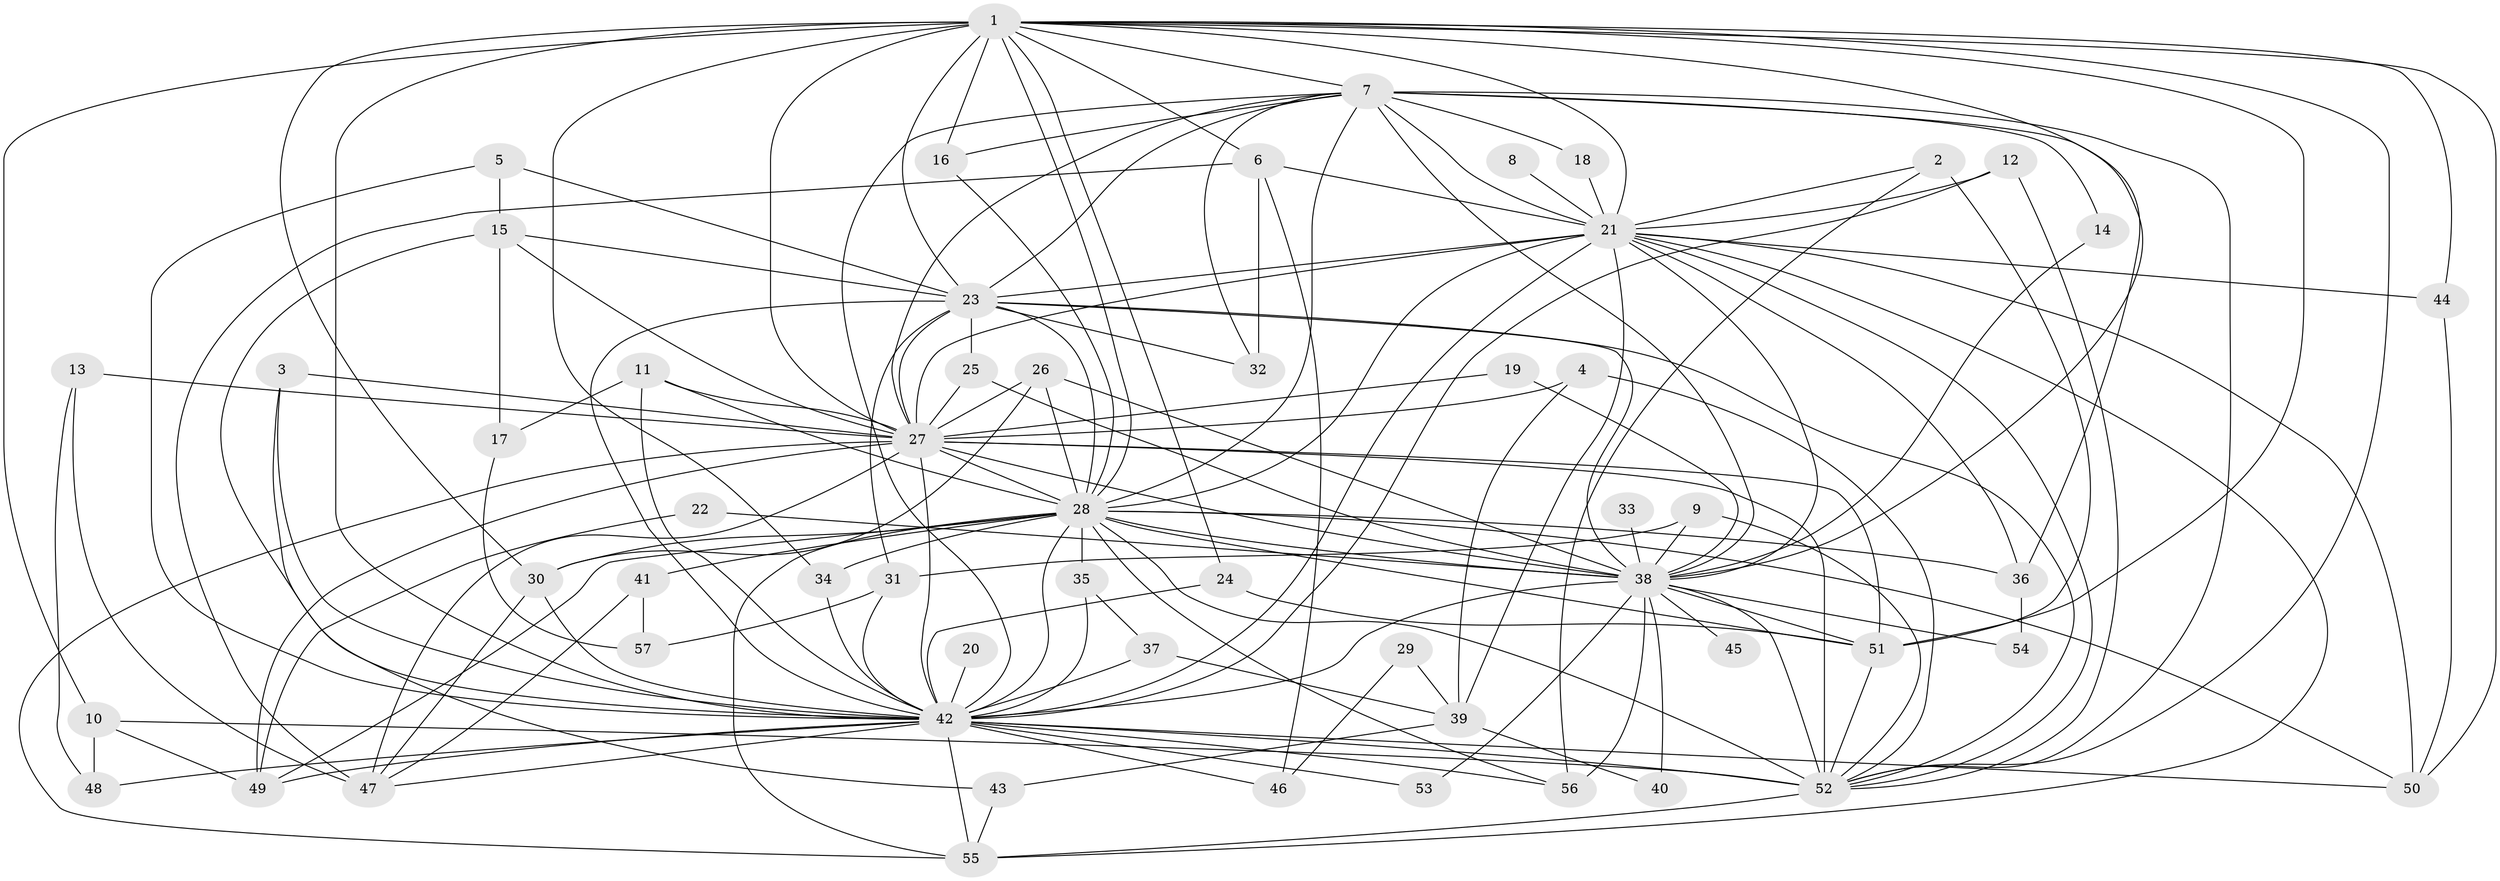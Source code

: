 // original degree distribution, {25: 0.008771929824561403, 35: 0.008771929824561403, 18: 0.017543859649122806, 17: 0.008771929824561403, 24: 0.017543859649122806, 13: 0.008771929824561403, 28: 0.008771929824561403, 20: 0.008771929824561403, 3: 0.2631578947368421, 6: 0.02631578947368421, 5: 0.043859649122807015, 4: 0.06140350877192982, 2: 0.5087719298245614, 7: 0.008771929824561403}
// Generated by graph-tools (version 1.1) at 2025/01/03/09/25 03:01:21]
// undirected, 57 vertices, 161 edges
graph export_dot {
graph [start="1"]
  node [color=gray90,style=filled];
  1;
  2;
  3;
  4;
  5;
  6;
  7;
  8;
  9;
  10;
  11;
  12;
  13;
  14;
  15;
  16;
  17;
  18;
  19;
  20;
  21;
  22;
  23;
  24;
  25;
  26;
  27;
  28;
  29;
  30;
  31;
  32;
  33;
  34;
  35;
  36;
  37;
  38;
  39;
  40;
  41;
  42;
  43;
  44;
  45;
  46;
  47;
  48;
  49;
  50;
  51;
  52;
  53;
  54;
  55;
  56;
  57;
  1 -- 6 [weight=1.0];
  1 -- 7 [weight=1.0];
  1 -- 10 [weight=1.0];
  1 -- 16 [weight=1.0];
  1 -- 21 [weight=1.0];
  1 -- 23 [weight=1.0];
  1 -- 24 [weight=1.0];
  1 -- 27 [weight=2.0];
  1 -- 28 [weight=1.0];
  1 -- 30 [weight=1.0];
  1 -- 34 [weight=1.0];
  1 -- 38 [weight=1.0];
  1 -- 42 [weight=2.0];
  1 -- 44 [weight=1.0];
  1 -- 50 [weight=1.0];
  1 -- 51 [weight=1.0];
  1 -- 52 [weight=1.0];
  2 -- 21 [weight=1.0];
  2 -- 51 [weight=1.0];
  2 -- 56 [weight=1.0];
  3 -- 27 [weight=1.0];
  3 -- 42 [weight=1.0];
  3 -- 43 [weight=1.0];
  4 -- 27 [weight=1.0];
  4 -- 39 [weight=1.0];
  4 -- 52 [weight=1.0];
  5 -- 15 [weight=1.0];
  5 -- 23 [weight=1.0];
  5 -- 42 [weight=1.0];
  6 -- 21 [weight=1.0];
  6 -- 32 [weight=1.0];
  6 -- 46 [weight=1.0];
  6 -- 47 [weight=1.0];
  7 -- 14 [weight=1.0];
  7 -- 16 [weight=1.0];
  7 -- 18 [weight=2.0];
  7 -- 21 [weight=3.0];
  7 -- 23 [weight=1.0];
  7 -- 27 [weight=3.0];
  7 -- 28 [weight=1.0];
  7 -- 32 [weight=1.0];
  7 -- 36 [weight=1.0];
  7 -- 38 [weight=1.0];
  7 -- 42 [weight=1.0];
  7 -- 52 [weight=1.0];
  8 -- 21 [weight=1.0];
  9 -- 31 [weight=1.0];
  9 -- 38 [weight=1.0];
  9 -- 52 [weight=1.0];
  10 -- 48 [weight=1.0];
  10 -- 49 [weight=1.0];
  10 -- 52 [weight=1.0];
  11 -- 17 [weight=1.0];
  11 -- 27 [weight=1.0];
  11 -- 28 [weight=1.0];
  11 -- 42 [weight=1.0];
  12 -- 21 [weight=2.0];
  12 -- 42 [weight=1.0];
  12 -- 52 [weight=1.0];
  13 -- 27 [weight=1.0];
  13 -- 47 [weight=1.0];
  13 -- 48 [weight=1.0];
  14 -- 38 [weight=1.0];
  15 -- 17 [weight=1.0];
  15 -- 23 [weight=1.0];
  15 -- 27 [weight=2.0];
  15 -- 42 [weight=1.0];
  16 -- 28 [weight=1.0];
  17 -- 57 [weight=1.0];
  18 -- 21 [weight=1.0];
  19 -- 27 [weight=1.0];
  19 -- 38 [weight=1.0];
  20 -- 42 [weight=1.0];
  21 -- 23 [weight=2.0];
  21 -- 27 [weight=2.0];
  21 -- 28 [weight=1.0];
  21 -- 36 [weight=1.0];
  21 -- 38 [weight=1.0];
  21 -- 39 [weight=2.0];
  21 -- 42 [weight=1.0];
  21 -- 44 [weight=1.0];
  21 -- 50 [weight=1.0];
  21 -- 52 [weight=1.0];
  21 -- 55 [weight=1.0];
  22 -- 38 [weight=1.0];
  22 -- 49 [weight=1.0];
  23 -- 25 [weight=1.0];
  23 -- 27 [weight=3.0];
  23 -- 28 [weight=1.0];
  23 -- 31 [weight=1.0];
  23 -- 32 [weight=1.0];
  23 -- 38 [weight=2.0];
  23 -- 42 [weight=1.0];
  23 -- 52 [weight=1.0];
  24 -- 42 [weight=1.0];
  24 -- 51 [weight=1.0];
  25 -- 27 [weight=1.0];
  25 -- 38 [weight=1.0];
  26 -- 27 [weight=1.0];
  26 -- 28 [weight=1.0];
  26 -- 30 [weight=1.0];
  26 -- 38 [weight=1.0];
  27 -- 28 [weight=2.0];
  27 -- 38 [weight=2.0];
  27 -- 42 [weight=2.0];
  27 -- 47 [weight=1.0];
  27 -- 49 [weight=2.0];
  27 -- 51 [weight=1.0];
  27 -- 52 [weight=3.0];
  27 -- 55 [weight=1.0];
  28 -- 30 [weight=1.0];
  28 -- 34 [weight=1.0];
  28 -- 35 [weight=1.0];
  28 -- 36 [weight=1.0];
  28 -- 38 [weight=1.0];
  28 -- 41 [weight=1.0];
  28 -- 42 [weight=2.0];
  28 -- 49 [weight=2.0];
  28 -- 50 [weight=1.0];
  28 -- 51 [weight=1.0];
  28 -- 52 [weight=2.0];
  28 -- 55 [weight=1.0];
  28 -- 56 [weight=1.0];
  29 -- 39 [weight=1.0];
  29 -- 46 [weight=1.0];
  30 -- 42 [weight=1.0];
  30 -- 47 [weight=1.0];
  31 -- 42 [weight=1.0];
  31 -- 57 [weight=1.0];
  33 -- 38 [weight=1.0];
  34 -- 42 [weight=1.0];
  35 -- 37 [weight=1.0];
  35 -- 42 [weight=1.0];
  36 -- 54 [weight=1.0];
  37 -- 39 [weight=1.0];
  37 -- 42 [weight=1.0];
  38 -- 40 [weight=1.0];
  38 -- 42 [weight=1.0];
  38 -- 45 [weight=1.0];
  38 -- 51 [weight=1.0];
  38 -- 52 [weight=2.0];
  38 -- 53 [weight=1.0];
  38 -- 54 [weight=1.0];
  38 -- 56 [weight=2.0];
  39 -- 40 [weight=1.0];
  39 -- 43 [weight=1.0];
  41 -- 47 [weight=1.0];
  41 -- 57 [weight=1.0];
  42 -- 46 [weight=1.0];
  42 -- 47 [weight=1.0];
  42 -- 48 [weight=1.0];
  42 -- 49 [weight=1.0];
  42 -- 50 [weight=1.0];
  42 -- 52 [weight=3.0];
  42 -- 53 [weight=1.0];
  42 -- 55 [weight=1.0];
  42 -- 56 [weight=1.0];
  43 -- 55 [weight=1.0];
  44 -- 50 [weight=1.0];
  51 -- 52 [weight=1.0];
  52 -- 55 [weight=1.0];
}
